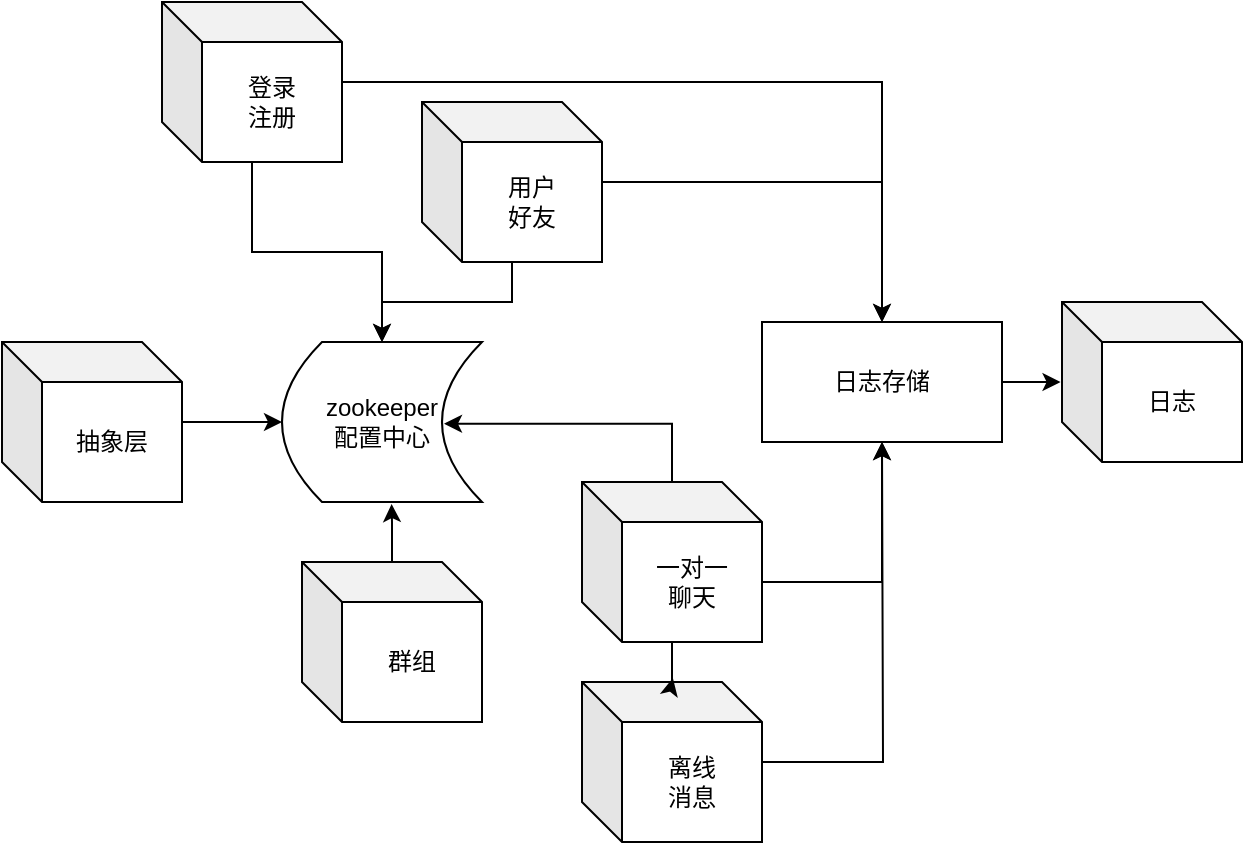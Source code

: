 <mxfile version="24.7.16">
  <diagram name="第 1 页" id="kruOMTznKFDR86Ai5KK0">
    <mxGraphModel dx="1218" dy="619" grid="1" gridSize="10" guides="1" tooltips="1" connect="1" arrows="1" fold="1" page="1" pageScale="1" pageWidth="827" pageHeight="1169" math="0" shadow="0">
      <root>
        <mxCell id="0" />
        <mxCell id="1" parent="0" />
        <mxCell id="GSp_kSGXKq6PRePlWTF6-20" style="edgeStyle=orthogonalEdgeStyle;rounded=0;orthogonalLoop=1;jettySize=auto;html=1;entryX=0.5;entryY=0;entryDx=0;entryDy=0;" edge="1" parent="1" source="GSp_kSGXKq6PRePlWTF6-2" target="GSp_kSGXKq6PRePlWTF6-6">
          <mxGeometry relative="1" as="geometry" />
        </mxCell>
        <mxCell id="GSp_kSGXKq6PRePlWTF6-22" style="edgeStyle=orthogonalEdgeStyle;rounded=0;orthogonalLoop=1;jettySize=auto;html=1;entryX=0.5;entryY=0;entryDx=0;entryDy=0;" edge="1" parent="1" source="GSp_kSGXKq6PRePlWTF6-2" target="GSp_kSGXKq6PRePlWTF6-14">
          <mxGeometry relative="1" as="geometry" />
        </mxCell>
        <mxCell id="GSp_kSGXKq6PRePlWTF6-2" value="登录&lt;div&gt;注册&lt;/div&gt;" style="shape=cube;whiteSpace=wrap;html=1;boundedLbl=1;backgroundOutline=1;darkOpacity=0.05;darkOpacity2=0.1;" vertex="1" parent="1">
          <mxGeometry x="150" y="170" width="90" height="80" as="geometry" />
        </mxCell>
        <mxCell id="GSp_kSGXKq6PRePlWTF6-6" value="zookeeper&lt;div&gt;配置中心&lt;/div&gt;" style="shape=dataStorage;whiteSpace=wrap;html=1;fixedSize=1;" vertex="1" parent="1">
          <mxGeometry x="210" y="340" width="100" height="80" as="geometry" />
        </mxCell>
        <mxCell id="GSp_kSGXKq6PRePlWTF6-21" style="edgeStyle=orthogonalEdgeStyle;rounded=0;orthogonalLoop=1;jettySize=auto;html=1;entryX=0.5;entryY=0;entryDx=0;entryDy=0;" edge="1" parent="1" source="GSp_kSGXKq6PRePlWTF6-7" target="GSp_kSGXKq6PRePlWTF6-6">
          <mxGeometry relative="1" as="geometry" />
        </mxCell>
        <mxCell id="GSp_kSGXKq6PRePlWTF6-23" style="edgeStyle=orthogonalEdgeStyle;rounded=0;orthogonalLoop=1;jettySize=auto;html=1;entryX=0.5;entryY=0;entryDx=0;entryDy=0;" edge="1" parent="1" source="GSp_kSGXKq6PRePlWTF6-7" target="GSp_kSGXKq6PRePlWTF6-14">
          <mxGeometry relative="1" as="geometry" />
        </mxCell>
        <mxCell id="GSp_kSGXKq6PRePlWTF6-7" value="用户&lt;div&gt;好友&lt;/div&gt;" style="shape=cube;whiteSpace=wrap;html=1;boundedLbl=1;backgroundOutline=1;darkOpacity=0.05;darkOpacity2=0.1;" vertex="1" parent="1">
          <mxGeometry x="280" y="220" width="90" height="80" as="geometry" />
        </mxCell>
        <mxCell id="GSp_kSGXKq6PRePlWTF6-19" style="edgeStyle=orthogonalEdgeStyle;rounded=0;orthogonalLoop=1;jettySize=auto;html=1;entryX=0;entryY=0.5;entryDx=0;entryDy=0;" edge="1" parent="1" source="GSp_kSGXKq6PRePlWTF6-8" target="GSp_kSGXKq6PRePlWTF6-6">
          <mxGeometry relative="1" as="geometry">
            <mxPoint x="200" y="380" as="targetPoint" />
          </mxGeometry>
        </mxCell>
        <mxCell id="GSp_kSGXKq6PRePlWTF6-8" value="抽象层" style="shape=cube;whiteSpace=wrap;html=1;boundedLbl=1;backgroundOutline=1;darkOpacity=0.05;darkOpacity2=0.1;" vertex="1" parent="1">
          <mxGeometry x="70" y="340" width="90" height="80" as="geometry" />
        </mxCell>
        <mxCell id="GSp_kSGXKq6PRePlWTF6-18" style="edgeStyle=orthogonalEdgeStyle;rounded=0;orthogonalLoop=1;jettySize=auto;html=1;entryX=0.548;entryY=1.013;entryDx=0;entryDy=0;entryPerimeter=0;" edge="1" parent="1" source="GSp_kSGXKq6PRePlWTF6-9" target="GSp_kSGXKq6PRePlWTF6-6">
          <mxGeometry relative="1" as="geometry">
            <mxPoint x="265" y="430" as="targetPoint" />
          </mxGeometry>
        </mxCell>
        <mxCell id="GSp_kSGXKq6PRePlWTF6-9" value="群组" style="shape=cube;whiteSpace=wrap;html=1;boundedLbl=1;backgroundOutline=1;darkOpacity=0.05;darkOpacity2=0.1;" vertex="1" parent="1">
          <mxGeometry x="220" y="450" width="90" height="80" as="geometry" />
        </mxCell>
        <mxCell id="GSp_kSGXKq6PRePlWTF6-26" style="edgeStyle=orthogonalEdgeStyle;rounded=0;orthogonalLoop=1;jettySize=auto;html=1;" edge="1" parent="1" source="GSp_kSGXKq6PRePlWTF6-10">
          <mxGeometry relative="1" as="geometry">
            <mxPoint x="510" y="390" as="targetPoint" />
          </mxGeometry>
        </mxCell>
        <mxCell id="GSp_kSGXKq6PRePlWTF6-10" value="离线&lt;div&gt;消息&lt;/div&gt;" style="shape=cube;whiteSpace=wrap;html=1;boundedLbl=1;backgroundOutline=1;darkOpacity=0.05;darkOpacity2=0.1;" vertex="1" parent="1">
          <mxGeometry x="360" y="510" width="90" height="80" as="geometry" />
        </mxCell>
        <mxCell id="GSp_kSGXKq6PRePlWTF6-16" style="edgeStyle=orthogonalEdgeStyle;rounded=0;orthogonalLoop=1;jettySize=auto;html=1;entryX=0.505;entryY=-0.025;entryDx=0;entryDy=0;entryPerimeter=0;" edge="1" parent="1" source="GSp_kSGXKq6PRePlWTF6-11" target="GSp_kSGXKq6PRePlWTF6-10">
          <mxGeometry relative="1" as="geometry">
            <mxPoint x="405" y="530" as="targetPoint" />
          </mxGeometry>
        </mxCell>
        <mxCell id="GSp_kSGXKq6PRePlWTF6-17" style="edgeStyle=orthogonalEdgeStyle;rounded=0;orthogonalLoop=1;jettySize=auto;html=1;entryX=0.81;entryY=0.511;entryDx=0;entryDy=0;entryPerimeter=0;" edge="1" parent="1" source="GSp_kSGXKq6PRePlWTF6-11" target="GSp_kSGXKq6PRePlWTF6-6">
          <mxGeometry relative="1" as="geometry">
            <Array as="points">
              <mxPoint x="405" y="381" />
            </Array>
          </mxGeometry>
        </mxCell>
        <mxCell id="GSp_kSGXKq6PRePlWTF6-24" style="edgeStyle=orthogonalEdgeStyle;rounded=0;orthogonalLoop=1;jettySize=auto;html=1;entryX=0.5;entryY=1;entryDx=0;entryDy=0;" edge="1" parent="1" source="GSp_kSGXKq6PRePlWTF6-11" target="GSp_kSGXKq6PRePlWTF6-14">
          <mxGeometry relative="1" as="geometry">
            <mxPoint x="510" y="400.0" as="targetPoint" />
            <Array as="points">
              <mxPoint x="510" y="460" />
            </Array>
          </mxGeometry>
        </mxCell>
        <mxCell id="GSp_kSGXKq6PRePlWTF6-11" value="一对一&lt;div&gt;聊天&lt;/div&gt;" style="shape=cube;whiteSpace=wrap;html=1;boundedLbl=1;backgroundOutline=1;darkOpacity=0.05;darkOpacity2=0.1;" vertex="1" parent="1">
          <mxGeometry x="360" y="410" width="90" height="80" as="geometry" />
        </mxCell>
        <mxCell id="GSp_kSGXKq6PRePlWTF6-12" value="日志" style="shape=cube;whiteSpace=wrap;html=1;boundedLbl=1;backgroundOutline=1;darkOpacity=0.05;darkOpacity2=0.1;" vertex="1" parent="1">
          <mxGeometry x="600" y="320" width="90" height="80" as="geometry" />
        </mxCell>
        <mxCell id="GSp_kSGXKq6PRePlWTF6-15" style="edgeStyle=orthogonalEdgeStyle;rounded=0;orthogonalLoop=1;jettySize=auto;html=1;entryX=-0.008;entryY=0.5;entryDx=0;entryDy=0;entryPerimeter=0;" edge="1" parent="1" source="GSp_kSGXKq6PRePlWTF6-14" target="GSp_kSGXKq6PRePlWTF6-12">
          <mxGeometry relative="1" as="geometry">
            <mxPoint x="590" y="360" as="targetPoint" />
          </mxGeometry>
        </mxCell>
        <mxCell id="GSp_kSGXKq6PRePlWTF6-14" value="日志存储" style="rounded=0;whiteSpace=wrap;html=1;" vertex="1" parent="1">
          <mxGeometry x="450" y="330" width="120" height="60" as="geometry" />
        </mxCell>
      </root>
    </mxGraphModel>
  </diagram>
</mxfile>
